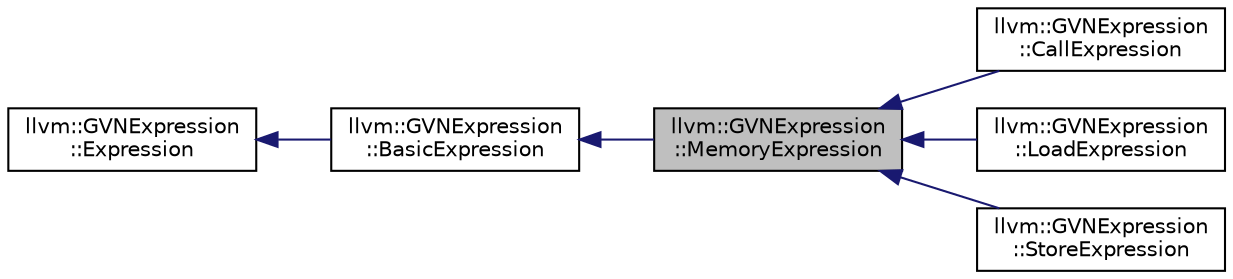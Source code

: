 digraph "llvm::GVNExpression::MemoryExpression"
{
 // LATEX_PDF_SIZE
  bgcolor="transparent";
  edge [fontname="Helvetica",fontsize="10",labelfontname="Helvetica",labelfontsize="10"];
  node [fontname="Helvetica",fontsize="10",shape="box"];
  rankdir="LR";
  Node1 [label="llvm::GVNExpression\l::MemoryExpression",height=0.2,width=0.4,color="black", fillcolor="grey75", style="filled", fontcolor="black",tooltip=" "];
  Node2 -> Node1 [dir="back",color="midnightblue",fontsize="10",style="solid",fontname="Helvetica"];
  Node2 [label="llvm::GVNExpression\l::BasicExpression",height=0.2,width=0.4,color="black",URL="$classllvm_1_1GVNExpression_1_1BasicExpression.html",tooltip=" "];
  Node3 -> Node2 [dir="back",color="midnightblue",fontsize="10",style="solid",fontname="Helvetica"];
  Node3 [label="llvm::GVNExpression\l::Expression",height=0.2,width=0.4,color="black",URL="$classllvm_1_1GVNExpression_1_1Expression.html",tooltip=" "];
  Node1 -> Node4 [dir="back",color="midnightblue",fontsize="10",style="solid",fontname="Helvetica"];
  Node4 [label="llvm::GVNExpression\l::CallExpression",height=0.2,width=0.4,color="black",URL="$classllvm_1_1GVNExpression_1_1CallExpression.html",tooltip=" "];
  Node1 -> Node5 [dir="back",color="midnightblue",fontsize="10",style="solid",fontname="Helvetica"];
  Node5 [label="llvm::GVNExpression\l::LoadExpression",height=0.2,width=0.4,color="black",URL="$classllvm_1_1GVNExpression_1_1LoadExpression.html",tooltip=" "];
  Node1 -> Node6 [dir="back",color="midnightblue",fontsize="10",style="solid",fontname="Helvetica"];
  Node6 [label="llvm::GVNExpression\l::StoreExpression",height=0.2,width=0.4,color="black",URL="$classllvm_1_1GVNExpression_1_1StoreExpression.html",tooltip=" "];
}
